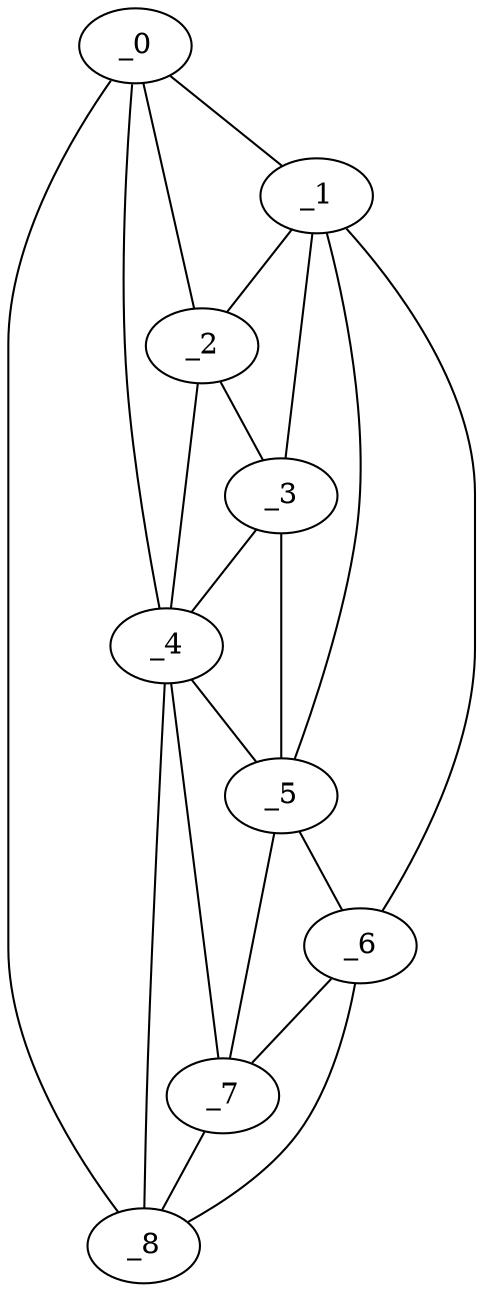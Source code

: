 graph "obj73__180.gxl" {
	_0	 [x=63,
		y=87];
	_1	 [x=64,
		y=93];
	_0 -- _1	 [valence=1];
	_2	 [x=81,
		y=88];
	_0 -- _2	 [valence=2];
	_4	 [x=90,
		y=78];
	_0 -- _4	 [valence=1];
	_8	 [x=124,
		y=58];
	_0 -- _8	 [valence=1];
	_1 -- _2	 [valence=1];
	_3	 [x=89,
		y=87];
	_1 -- _3	 [valence=2];
	_5	 [x=102,
		y=87];
	_1 -- _5	 [valence=1];
	_6	 [x=113,
		y=86];
	_1 -- _6	 [valence=1];
	_2 -- _3	 [valence=2];
	_2 -- _4	 [valence=1];
	_3 -- _4	 [valence=2];
	_3 -- _5	 [valence=2];
	_4 -- _5	 [valence=2];
	_7	 [x=119,
		y=66];
	_4 -- _7	 [valence=2];
	_4 -- _8	 [valence=2];
	_5 -- _6	 [valence=2];
	_5 -- _7	 [valence=2];
	_6 -- _7	 [valence=2];
	_6 -- _8	 [valence=1];
	_7 -- _8	 [valence=2];
}
